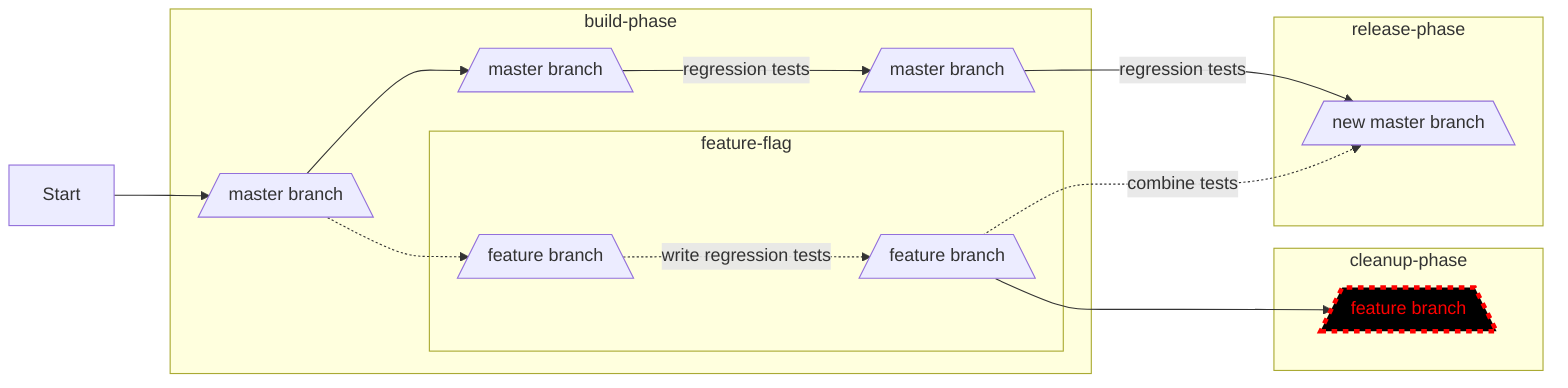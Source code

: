 flowchart LR

%% Each phase is one line of code to promote small batches
%% Two lines of code means smaller batches called for

    Z[Start]-->A[/master branch\]

    subgraph build-phase
    A[/master branch\]-->H[/master branch\]

    %% Begin top line build phase
    H[/master branch\]--regression tests-->B[/master branch\]

    %% Feature branch is forked from master
    A[/master branch\]-.->C[/feature branch\]

    %% Feature developement begins behind flag
    subgraph feature-flag
    C[/feature branch\]-.write regression tests .->D[/feature branch\]
    D[/feature branch\]
    end feature-flag
    end build-phase

    subgraph release-phase
    B[/master branch\]--regression tests-->E[/new master branch\]

    %% Work is integrated
    D[/feature branch\]-.combine tests .->E[/new master branch\]
    end release-phase

    %% Post-experiment cleanup phase
    subgraph cleanup-phase
    D[/feature branch\]-->F[/feature branch\]
    end cleanup-phase

    style F fill:#000,stroke:#f00,stroke-width:4px,color:#f00,stroke-dasharray: 5 5